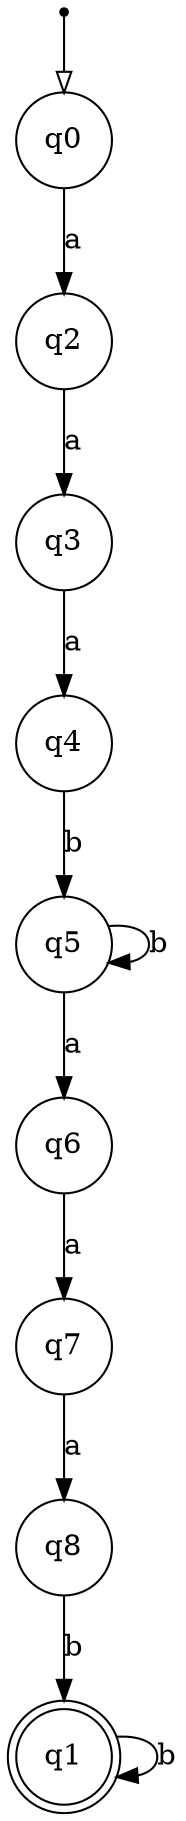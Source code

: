 digraph {
  node [shape=point]; __start;
  node [shape = circle]; q0;
  node [shape = doublecircle]; q1;
  node [shape = circle]; q2;
  node [shape = circle]; q3;
  node [shape = circle]; q4;
  node [shape = circle]; q5;
  node [shape = circle]; q6;
  node [shape = circle]; q7;
  node [shape = circle]; q8;

  __start -> q0 [arrowhead = empty];
  q0 -> q2 [label = "a"];
  q1 -> q1 [label = "b"];
  q2 -> q3 [label = "a"];
  q3 -> q4 [label = "a"];
  q4 -> q5 [label = "b"];
  q5 -> q6 [label = "a"];
  q5 -> q5 [label = "b"];
  q6 -> q7 [label = "a"];
  q7 -> q8 [label = "a"];
  q8 -> q1 [label = "b"];
}